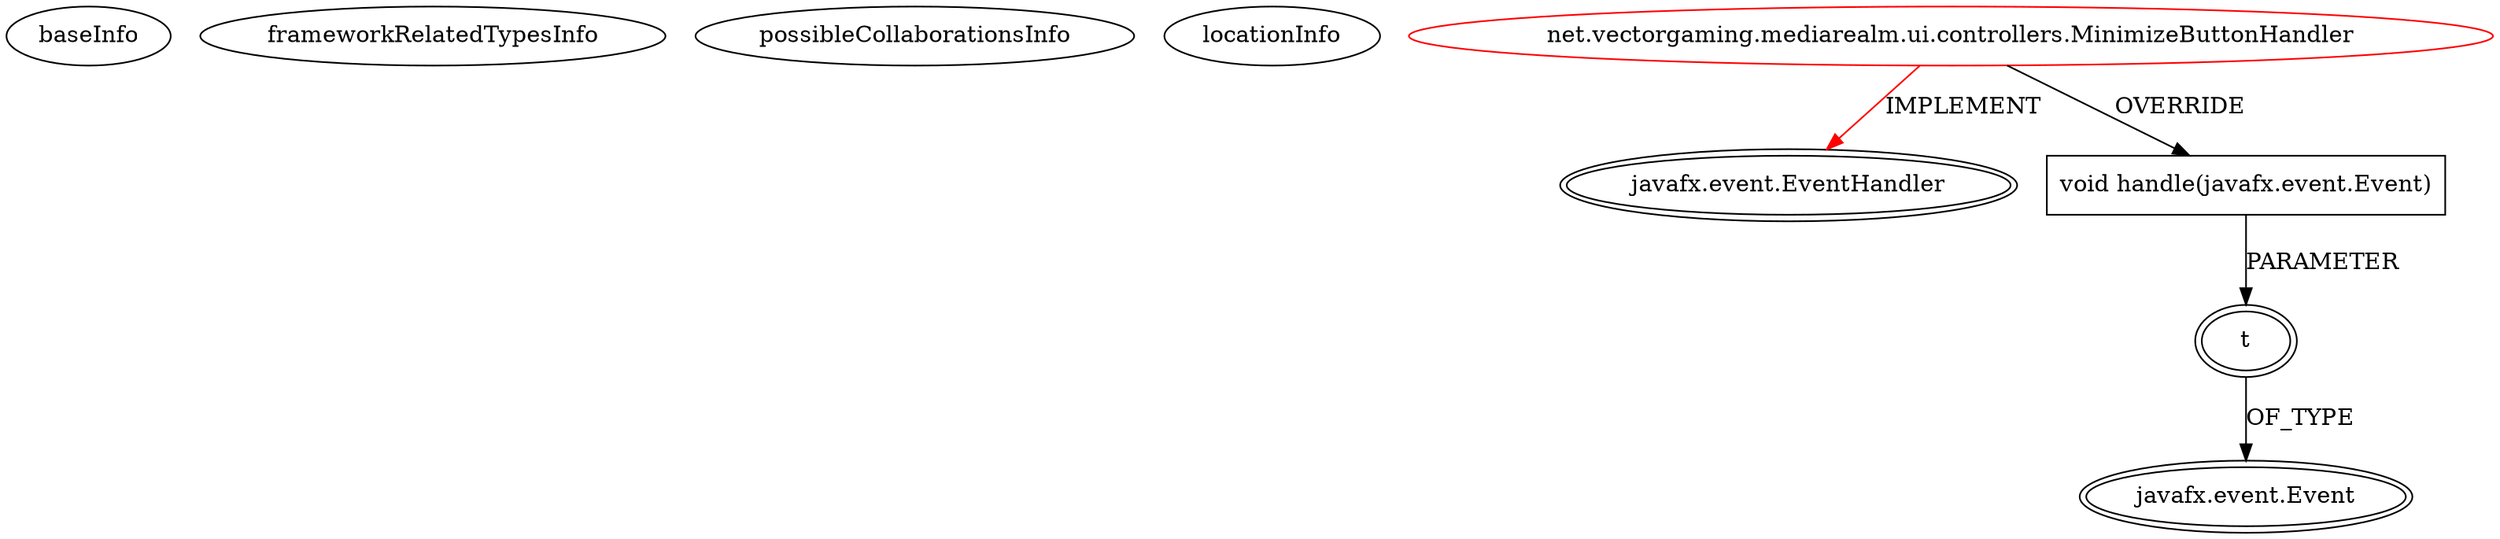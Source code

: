 digraph {
baseInfo[graphId=1582,category="extension_graph",isAnonymous=false,possibleRelation=false]
frameworkRelatedTypesInfo[0="javafx.event.EventHandler"]
possibleCollaborationsInfo[]
locationInfo[projectName="VectorSoftworks-MediaRealmOfficial",filePath="/VectorSoftworks-MediaRealmOfficial/MediaRealmOfficial-master/src/net/vectorgaming/mediarealm/ui/controllers/MinimizeButtonHandler.java",contextSignature="MinimizeButtonHandler",graphId="1582"]
0[label="net.vectorgaming.mediarealm.ui.controllers.MinimizeButtonHandler",vertexType="ROOT_CLIENT_CLASS_DECLARATION",isFrameworkType=false,color=red]
1[label="javafx.event.EventHandler",vertexType="FRAMEWORK_INTERFACE_TYPE",isFrameworkType=true,peripheries=2]
2[label="void handle(javafx.event.Event)",vertexType="OVERRIDING_METHOD_DECLARATION",isFrameworkType=false,shape=box]
3[label="t",vertexType="PARAMETER_DECLARATION",isFrameworkType=true,peripheries=2]
4[label="javafx.event.Event",vertexType="FRAMEWORK_CLASS_TYPE",isFrameworkType=true,peripheries=2]
0->1[label="IMPLEMENT",color=red]
0->2[label="OVERRIDE"]
3->4[label="OF_TYPE"]
2->3[label="PARAMETER"]
}
